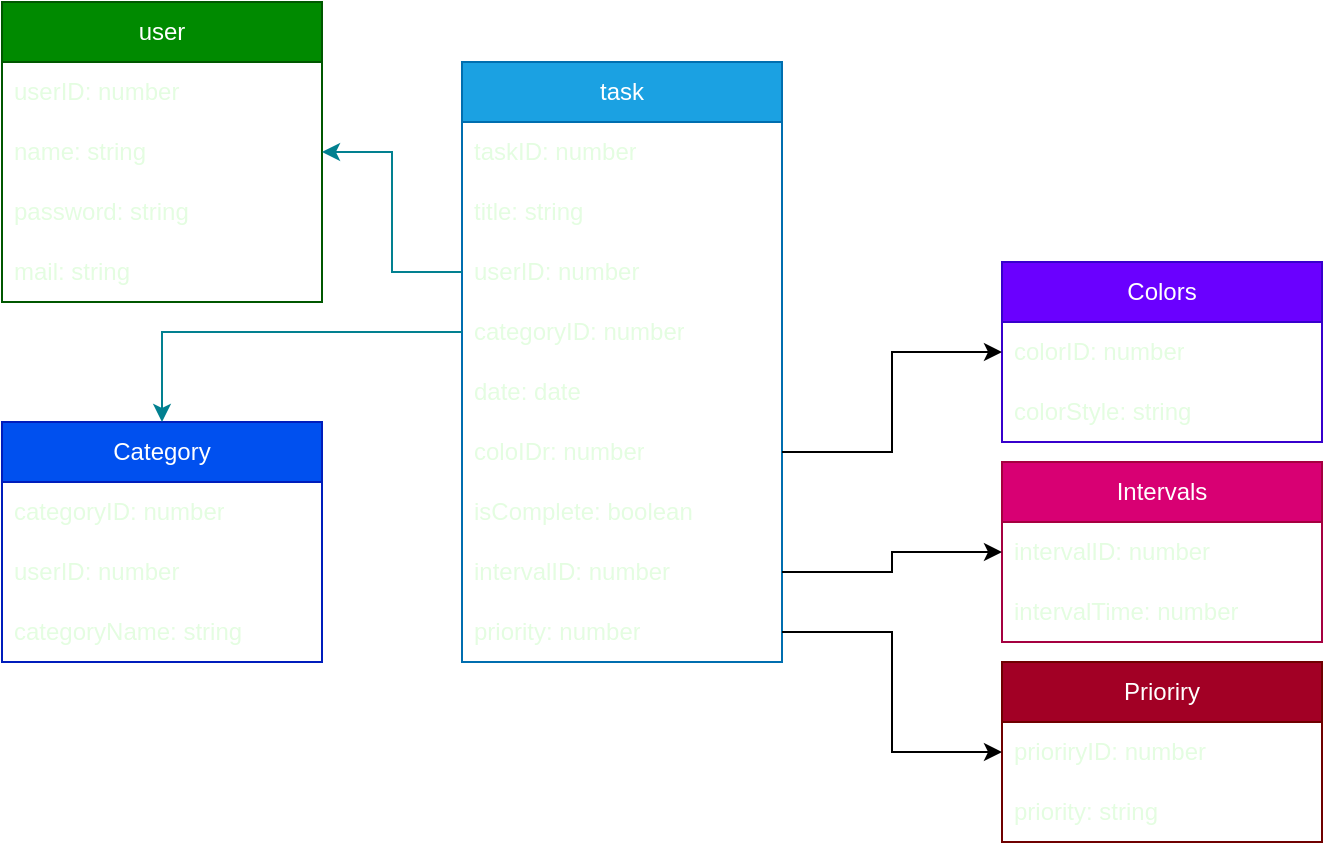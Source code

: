 <mxfile version="21.4.0" type="github">
  <diagram name="Страница 1" id="7DcVL1mYsy6_ozaHXA0k">
    <mxGraphModel dx="1194" dy="741" grid="1" gridSize="10" guides="1" tooltips="1" connect="1" arrows="1" fold="1" page="1" pageScale="1" pageWidth="827" pageHeight="1169" math="0" shadow="0">
      <root>
        <mxCell id="0" />
        <mxCell id="1" parent="0" />
        <mxCell id="aqClYOJeulZsIv7JIdLj-1" value="user" style="swimlane;fontStyle=0;childLayout=stackLayout;horizontal=1;startSize=30;horizontalStack=0;resizeParent=1;resizeParentMax=0;resizeLast=0;collapsible=1;marginBottom=0;whiteSpace=wrap;html=1;labelBackgroundColor=none;fillColor=#008a00;strokeColor=#005700;fontColor=#ffffff;" parent="1" vertex="1">
          <mxGeometry x="290" y="40" width="160" height="150" as="geometry" />
        </mxCell>
        <mxCell id="aqClYOJeulZsIv7JIdLj-2" value="userID: number" style="text;strokeColor=none;fillColor=none;align=left;verticalAlign=middle;spacingLeft=4;spacingRight=4;overflow=hidden;points=[[0,0.5],[1,0.5]];portConstraint=eastwest;rotatable=0;whiteSpace=wrap;html=1;labelBackgroundColor=none;fontColor=#E4FDE1;" parent="aqClYOJeulZsIv7JIdLj-1" vertex="1">
          <mxGeometry y="30" width="160" height="30" as="geometry" />
        </mxCell>
        <mxCell id="aqClYOJeulZsIv7JIdLj-3" value="name: string" style="text;strokeColor=none;fillColor=none;align=left;verticalAlign=middle;spacingLeft=4;spacingRight=4;overflow=hidden;points=[[0,0.5],[1,0.5]];portConstraint=eastwest;rotatable=0;whiteSpace=wrap;html=1;labelBackgroundColor=none;fontColor=#E4FDE1;" parent="aqClYOJeulZsIv7JIdLj-1" vertex="1">
          <mxGeometry y="60" width="160" height="30" as="geometry" />
        </mxCell>
        <mxCell id="aqClYOJeulZsIv7JIdLj-4" value="password: string" style="text;strokeColor=none;fillColor=none;align=left;verticalAlign=middle;spacingLeft=4;spacingRight=4;overflow=hidden;points=[[0,0.5],[1,0.5]];portConstraint=eastwest;rotatable=0;whiteSpace=wrap;html=1;labelBackgroundColor=none;fontColor=#E4FDE1;" parent="aqClYOJeulZsIv7JIdLj-1" vertex="1">
          <mxGeometry y="90" width="160" height="30" as="geometry" />
        </mxCell>
        <mxCell id="aqClYOJeulZsIv7JIdLj-9" value="mail: string" style="text;strokeColor=none;fillColor=none;align=left;verticalAlign=middle;spacingLeft=4;spacingRight=4;overflow=hidden;points=[[0,0.5],[1,0.5]];portConstraint=eastwest;rotatable=0;whiteSpace=wrap;html=1;labelBackgroundColor=none;fontColor=#E4FDE1;" parent="aqClYOJeulZsIv7JIdLj-1" vertex="1">
          <mxGeometry y="120" width="160" height="30" as="geometry" />
        </mxCell>
        <mxCell id="aqClYOJeulZsIv7JIdLj-5" value="task" style="swimlane;fontStyle=0;childLayout=stackLayout;horizontal=1;startSize=30;horizontalStack=0;resizeParent=1;resizeParentMax=0;resizeLast=0;collapsible=1;marginBottom=0;whiteSpace=wrap;html=1;labelBackgroundColor=none;fillColor=#1ba1e2;strokeColor=#006EAF;fontColor=#ffffff;" parent="1" vertex="1">
          <mxGeometry x="520" y="70" width="160" height="300" as="geometry" />
        </mxCell>
        <mxCell id="aqClYOJeulZsIv7JIdLj-6" value="taskID: number" style="text;strokeColor=none;fillColor=none;align=left;verticalAlign=middle;spacingLeft=4;spacingRight=4;overflow=hidden;points=[[0,0.5],[1,0.5]];portConstraint=eastwest;rotatable=0;whiteSpace=wrap;html=1;labelBackgroundColor=none;fontColor=#E4FDE1;" parent="aqClYOJeulZsIv7JIdLj-5" vertex="1">
          <mxGeometry y="30" width="160" height="30" as="geometry" />
        </mxCell>
        <mxCell id="aqClYOJeulZsIv7JIdLj-7" value="title: string" style="text;strokeColor=none;fillColor=none;align=left;verticalAlign=middle;spacingLeft=4;spacingRight=4;overflow=hidden;points=[[0,0.5],[1,0.5]];portConstraint=eastwest;rotatable=0;whiteSpace=wrap;html=1;fontStyle=0;labelBackgroundColor=none;fontColor=#E4FDE1;" parent="aqClYOJeulZsIv7JIdLj-5" vertex="1">
          <mxGeometry y="60" width="160" height="30" as="geometry" />
        </mxCell>
        <mxCell id="aqClYOJeulZsIv7JIdLj-14" value="userID: number" style="text;strokeColor=none;fillColor=none;align=left;verticalAlign=middle;spacingLeft=4;spacingRight=4;overflow=hidden;points=[[0,0.5],[1,0.5]];portConstraint=eastwest;rotatable=0;whiteSpace=wrap;html=1;fontStyle=0;labelBackgroundColor=none;fontColor=#E4FDE1;" parent="aqClYOJeulZsIv7JIdLj-5" vertex="1">
          <mxGeometry y="90" width="160" height="30" as="geometry" />
        </mxCell>
        <mxCell id="aqClYOJeulZsIv7JIdLj-15" value="categoryID: number" style="text;strokeColor=none;fillColor=none;align=left;verticalAlign=middle;spacingLeft=4;spacingRight=4;overflow=hidden;points=[[0,0.5],[1,0.5]];portConstraint=eastwest;rotatable=0;whiteSpace=wrap;html=1;fontStyle=0;labelBackgroundColor=none;fontColor=#E4FDE1;" parent="aqClYOJeulZsIv7JIdLj-5" vertex="1">
          <mxGeometry y="120" width="160" height="30" as="geometry" />
        </mxCell>
        <mxCell id="z3NH9g7h5YoYPxgGSWJu-2" value="date: date" style="text;strokeColor=none;fillColor=none;align=left;verticalAlign=middle;spacingLeft=4;spacingRight=4;overflow=hidden;points=[[0,0.5],[1,0.5]];portConstraint=eastwest;rotatable=0;whiteSpace=wrap;html=1;fontStyle=0;labelBackgroundColor=none;fontColor=#E4FDE1;" parent="aqClYOJeulZsIv7JIdLj-5" vertex="1">
          <mxGeometry y="150" width="160" height="30" as="geometry" />
        </mxCell>
        <mxCell id="z3NH9g7h5YoYPxgGSWJu-3" value="coloIDr: number" style="text;strokeColor=none;fillColor=none;align=left;verticalAlign=middle;spacingLeft=4;spacingRight=4;overflow=hidden;points=[[0,0.5],[1,0.5]];portConstraint=eastwest;rotatable=0;whiteSpace=wrap;html=1;fontStyle=0;labelBackgroundColor=none;fontColor=#E4FDE1;" parent="aqClYOJeulZsIv7JIdLj-5" vertex="1">
          <mxGeometry y="180" width="160" height="30" as="geometry" />
        </mxCell>
        <mxCell id="z3NH9g7h5YoYPxgGSWJu-4" value="isComplete: boolean" style="text;strokeColor=none;fillColor=none;align=left;verticalAlign=middle;spacingLeft=4;spacingRight=4;overflow=hidden;points=[[0,0.5],[1,0.5]];portConstraint=eastwest;rotatable=0;whiteSpace=wrap;html=1;fontStyle=0;labelBackgroundColor=none;fontColor=#E4FDE1;" parent="aqClYOJeulZsIv7JIdLj-5" vertex="1">
          <mxGeometry y="210" width="160" height="30" as="geometry" />
        </mxCell>
        <mxCell id="z3NH9g7h5YoYPxgGSWJu-5" value="intervalID: number" style="text;strokeColor=none;fillColor=none;align=left;verticalAlign=middle;spacingLeft=4;spacingRight=4;overflow=hidden;points=[[0,0.5],[1,0.5]];portConstraint=eastwest;rotatable=0;whiteSpace=wrap;html=1;fontStyle=0;labelBackgroundColor=none;fontColor=#E4FDE1;" parent="aqClYOJeulZsIv7JIdLj-5" vertex="1">
          <mxGeometry y="240" width="160" height="30" as="geometry" />
        </mxCell>
        <mxCell id="Kma95Rz0bTqf9XjmCafr-1" value="priority: number" style="text;strokeColor=none;fillColor=none;align=left;verticalAlign=middle;spacingLeft=4;spacingRight=4;overflow=hidden;points=[[0,0.5],[1,0.5]];portConstraint=eastwest;rotatable=0;whiteSpace=wrap;html=1;fontStyle=0;labelBackgroundColor=none;fontColor=#E4FDE1;" vertex="1" parent="aqClYOJeulZsIv7JIdLj-5">
          <mxGeometry y="270" width="160" height="30" as="geometry" />
        </mxCell>
        <mxCell id="aqClYOJeulZsIv7JIdLj-10" value="Category" style="swimlane;fontStyle=0;childLayout=stackLayout;horizontal=1;startSize=30;horizontalStack=0;resizeParent=1;resizeParentMax=0;resizeLast=0;collapsible=1;marginBottom=0;whiteSpace=wrap;html=1;labelBackgroundColor=none;fillColor=#0050ef;strokeColor=#001DBC;fontColor=#ffffff;" parent="1" vertex="1">
          <mxGeometry x="290" y="250" width="160" height="120" as="geometry" />
        </mxCell>
        <mxCell id="aqClYOJeulZsIv7JIdLj-11" value="categoryID: number" style="text;strokeColor=none;fillColor=none;align=left;verticalAlign=middle;spacingLeft=4;spacingRight=4;overflow=hidden;points=[[0,0.5],[1,0.5]];portConstraint=eastwest;rotatable=0;whiteSpace=wrap;html=1;labelBackgroundColor=none;fontColor=#E4FDE1;" parent="aqClYOJeulZsIv7JIdLj-10" vertex="1">
          <mxGeometry y="30" width="160" height="30" as="geometry" />
        </mxCell>
        <mxCell id="z3NH9g7h5YoYPxgGSWJu-1" value="userID: number" style="text;strokeColor=none;fillColor=none;align=left;verticalAlign=middle;spacingLeft=4;spacingRight=4;overflow=hidden;points=[[0,0.5],[1,0.5]];portConstraint=eastwest;rotatable=0;whiteSpace=wrap;html=1;labelBackgroundColor=none;fontColor=#E4FDE1;" parent="aqClYOJeulZsIv7JIdLj-10" vertex="1">
          <mxGeometry y="60" width="160" height="30" as="geometry" />
        </mxCell>
        <mxCell id="aqClYOJeulZsIv7JIdLj-12" value="categoryName: string" style="text;strokeColor=none;fillColor=none;align=left;verticalAlign=middle;spacingLeft=4;spacingRight=4;overflow=hidden;points=[[0,0.5],[1,0.5]];portConstraint=eastwest;rotatable=0;whiteSpace=wrap;html=1;labelBackgroundColor=none;fontColor=#E4FDE1;" parent="aqClYOJeulZsIv7JIdLj-10" vertex="1">
          <mxGeometry y="90" width="160" height="30" as="geometry" />
        </mxCell>
        <mxCell id="aqClYOJeulZsIv7JIdLj-17" style="edgeStyle=orthogonalEdgeStyle;rounded=0;orthogonalLoop=1;jettySize=auto;html=1;labelBackgroundColor=none;fontColor=default;strokeColor=#028090;" parent="1" source="aqClYOJeulZsIv7JIdLj-14" target="aqClYOJeulZsIv7JIdLj-1" edge="1">
          <mxGeometry relative="1" as="geometry" />
        </mxCell>
        <mxCell id="aqClYOJeulZsIv7JIdLj-18" style="edgeStyle=orthogonalEdgeStyle;rounded=0;orthogonalLoop=1;jettySize=auto;html=1;labelBackgroundColor=none;fontColor=default;strokeColor=#028090;" parent="1" source="aqClYOJeulZsIv7JIdLj-15" target="aqClYOJeulZsIv7JIdLj-10" edge="1">
          <mxGeometry relative="1" as="geometry" />
        </mxCell>
        <mxCell id="Kma95Rz0bTqf9XjmCafr-2" value="Colors" style="swimlane;fontStyle=0;childLayout=stackLayout;horizontal=1;startSize=30;horizontalStack=0;resizeParent=1;resizeParentMax=0;resizeLast=0;collapsible=1;marginBottom=0;whiteSpace=wrap;html=1;labelBackgroundColor=none;fillColor=#6a00ff;strokeColor=#3700CC;fontColor=#ffffff;" vertex="1" parent="1">
          <mxGeometry x="790" y="170" width="160" height="90" as="geometry" />
        </mxCell>
        <mxCell id="Kma95Rz0bTqf9XjmCafr-3" value="colorID: number" style="text;strokeColor=none;fillColor=none;align=left;verticalAlign=middle;spacingLeft=4;spacingRight=4;overflow=hidden;points=[[0,0.5],[1,0.5]];portConstraint=eastwest;rotatable=0;whiteSpace=wrap;html=1;labelBackgroundColor=none;fontColor=#E4FDE1;" vertex="1" parent="Kma95Rz0bTqf9XjmCafr-2">
          <mxGeometry y="30" width="160" height="30" as="geometry" />
        </mxCell>
        <mxCell id="Kma95Rz0bTqf9XjmCafr-4" value="colorStyle: string" style="text;strokeColor=none;fillColor=none;align=left;verticalAlign=middle;spacingLeft=4;spacingRight=4;overflow=hidden;points=[[0,0.5],[1,0.5]];portConstraint=eastwest;rotatable=0;whiteSpace=wrap;html=1;labelBackgroundColor=none;fontColor=#E4FDE1;" vertex="1" parent="Kma95Rz0bTqf9XjmCafr-2">
          <mxGeometry y="60" width="160" height="30" as="geometry" />
        </mxCell>
        <mxCell id="Kma95Rz0bTqf9XjmCafr-6" style="edgeStyle=orthogonalEdgeStyle;rounded=0;orthogonalLoop=1;jettySize=auto;html=1;" edge="1" parent="1" source="z3NH9g7h5YoYPxgGSWJu-3" target="Kma95Rz0bTqf9XjmCafr-2">
          <mxGeometry relative="1" as="geometry" />
        </mxCell>
        <mxCell id="Kma95Rz0bTqf9XjmCafr-7" value="Intervals" style="swimlane;fontStyle=0;childLayout=stackLayout;horizontal=1;startSize=30;horizontalStack=0;resizeParent=1;resizeParentMax=0;resizeLast=0;collapsible=1;marginBottom=0;whiteSpace=wrap;html=1;labelBackgroundColor=none;fillColor=#d80073;strokeColor=#A50040;fontColor=#ffffff;" vertex="1" parent="1">
          <mxGeometry x="790" y="270" width="160" height="90" as="geometry" />
        </mxCell>
        <mxCell id="Kma95Rz0bTqf9XjmCafr-8" value="intervalID: number" style="text;strokeColor=none;fillColor=none;align=left;verticalAlign=middle;spacingLeft=4;spacingRight=4;overflow=hidden;points=[[0,0.5],[1,0.5]];portConstraint=eastwest;rotatable=0;whiteSpace=wrap;html=1;labelBackgroundColor=none;fontColor=#E4FDE1;" vertex="1" parent="Kma95Rz0bTqf9XjmCafr-7">
          <mxGeometry y="30" width="160" height="30" as="geometry" />
        </mxCell>
        <mxCell id="Kma95Rz0bTqf9XjmCafr-9" value="intervalTime: number" style="text;strokeColor=none;fillColor=none;align=left;verticalAlign=middle;spacingLeft=4;spacingRight=4;overflow=hidden;points=[[0,0.5],[1,0.5]];portConstraint=eastwest;rotatable=0;whiteSpace=wrap;html=1;labelBackgroundColor=none;fontColor=#E4FDE1;" vertex="1" parent="Kma95Rz0bTqf9XjmCafr-7">
          <mxGeometry y="60" width="160" height="30" as="geometry" />
        </mxCell>
        <mxCell id="Kma95Rz0bTqf9XjmCafr-10" style="edgeStyle=orthogonalEdgeStyle;rounded=0;orthogonalLoop=1;jettySize=auto;html=1;" edge="1" parent="1" source="z3NH9g7h5YoYPxgGSWJu-5" target="Kma95Rz0bTqf9XjmCafr-7">
          <mxGeometry relative="1" as="geometry" />
        </mxCell>
        <mxCell id="Kma95Rz0bTqf9XjmCafr-11" value="Prioriry" style="swimlane;fontStyle=0;childLayout=stackLayout;horizontal=1;startSize=30;horizontalStack=0;resizeParent=1;resizeParentMax=0;resizeLast=0;collapsible=1;marginBottom=0;whiteSpace=wrap;html=1;labelBackgroundColor=none;fillColor=#a20025;strokeColor=#6F0000;fontColor=#ffffff;" vertex="1" parent="1">
          <mxGeometry x="790" y="370" width="160" height="90" as="geometry" />
        </mxCell>
        <mxCell id="Kma95Rz0bTqf9XjmCafr-12" value="prioriryID: number" style="text;strokeColor=none;fillColor=none;align=left;verticalAlign=middle;spacingLeft=4;spacingRight=4;overflow=hidden;points=[[0,0.5],[1,0.5]];portConstraint=eastwest;rotatable=0;whiteSpace=wrap;html=1;labelBackgroundColor=none;fontColor=#E4FDE1;" vertex="1" parent="Kma95Rz0bTqf9XjmCafr-11">
          <mxGeometry y="30" width="160" height="30" as="geometry" />
        </mxCell>
        <mxCell id="Kma95Rz0bTqf9XjmCafr-13" value="priority: string" style="text;strokeColor=none;fillColor=none;align=left;verticalAlign=middle;spacingLeft=4;spacingRight=4;overflow=hidden;points=[[0,0.5],[1,0.5]];portConstraint=eastwest;rotatable=0;whiteSpace=wrap;html=1;labelBackgroundColor=none;fontColor=#E4FDE1;" vertex="1" parent="Kma95Rz0bTqf9XjmCafr-11">
          <mxGeometry y="60" width="160" height="30" as="geometry" />
        </mxCell>
        <mxCell id="Kma95Rz0bTqf9XjmCafr-14" style="edgeStyle=orthogonalEdgeStyle;rounded=0;orthogonalLoop=1;jettySize=auto;html=1;" edge="1" parent="1" source="Kma95Rz0bTqf9XjmCafr-1" target="Kma95Rz0bTqf9XjmCafr-11">
          <mxGeometry relative="1" as="geometry" />
        </mxCell>
      </root>
    </mxGraphModel>
  </diagram>
</mxfile>
